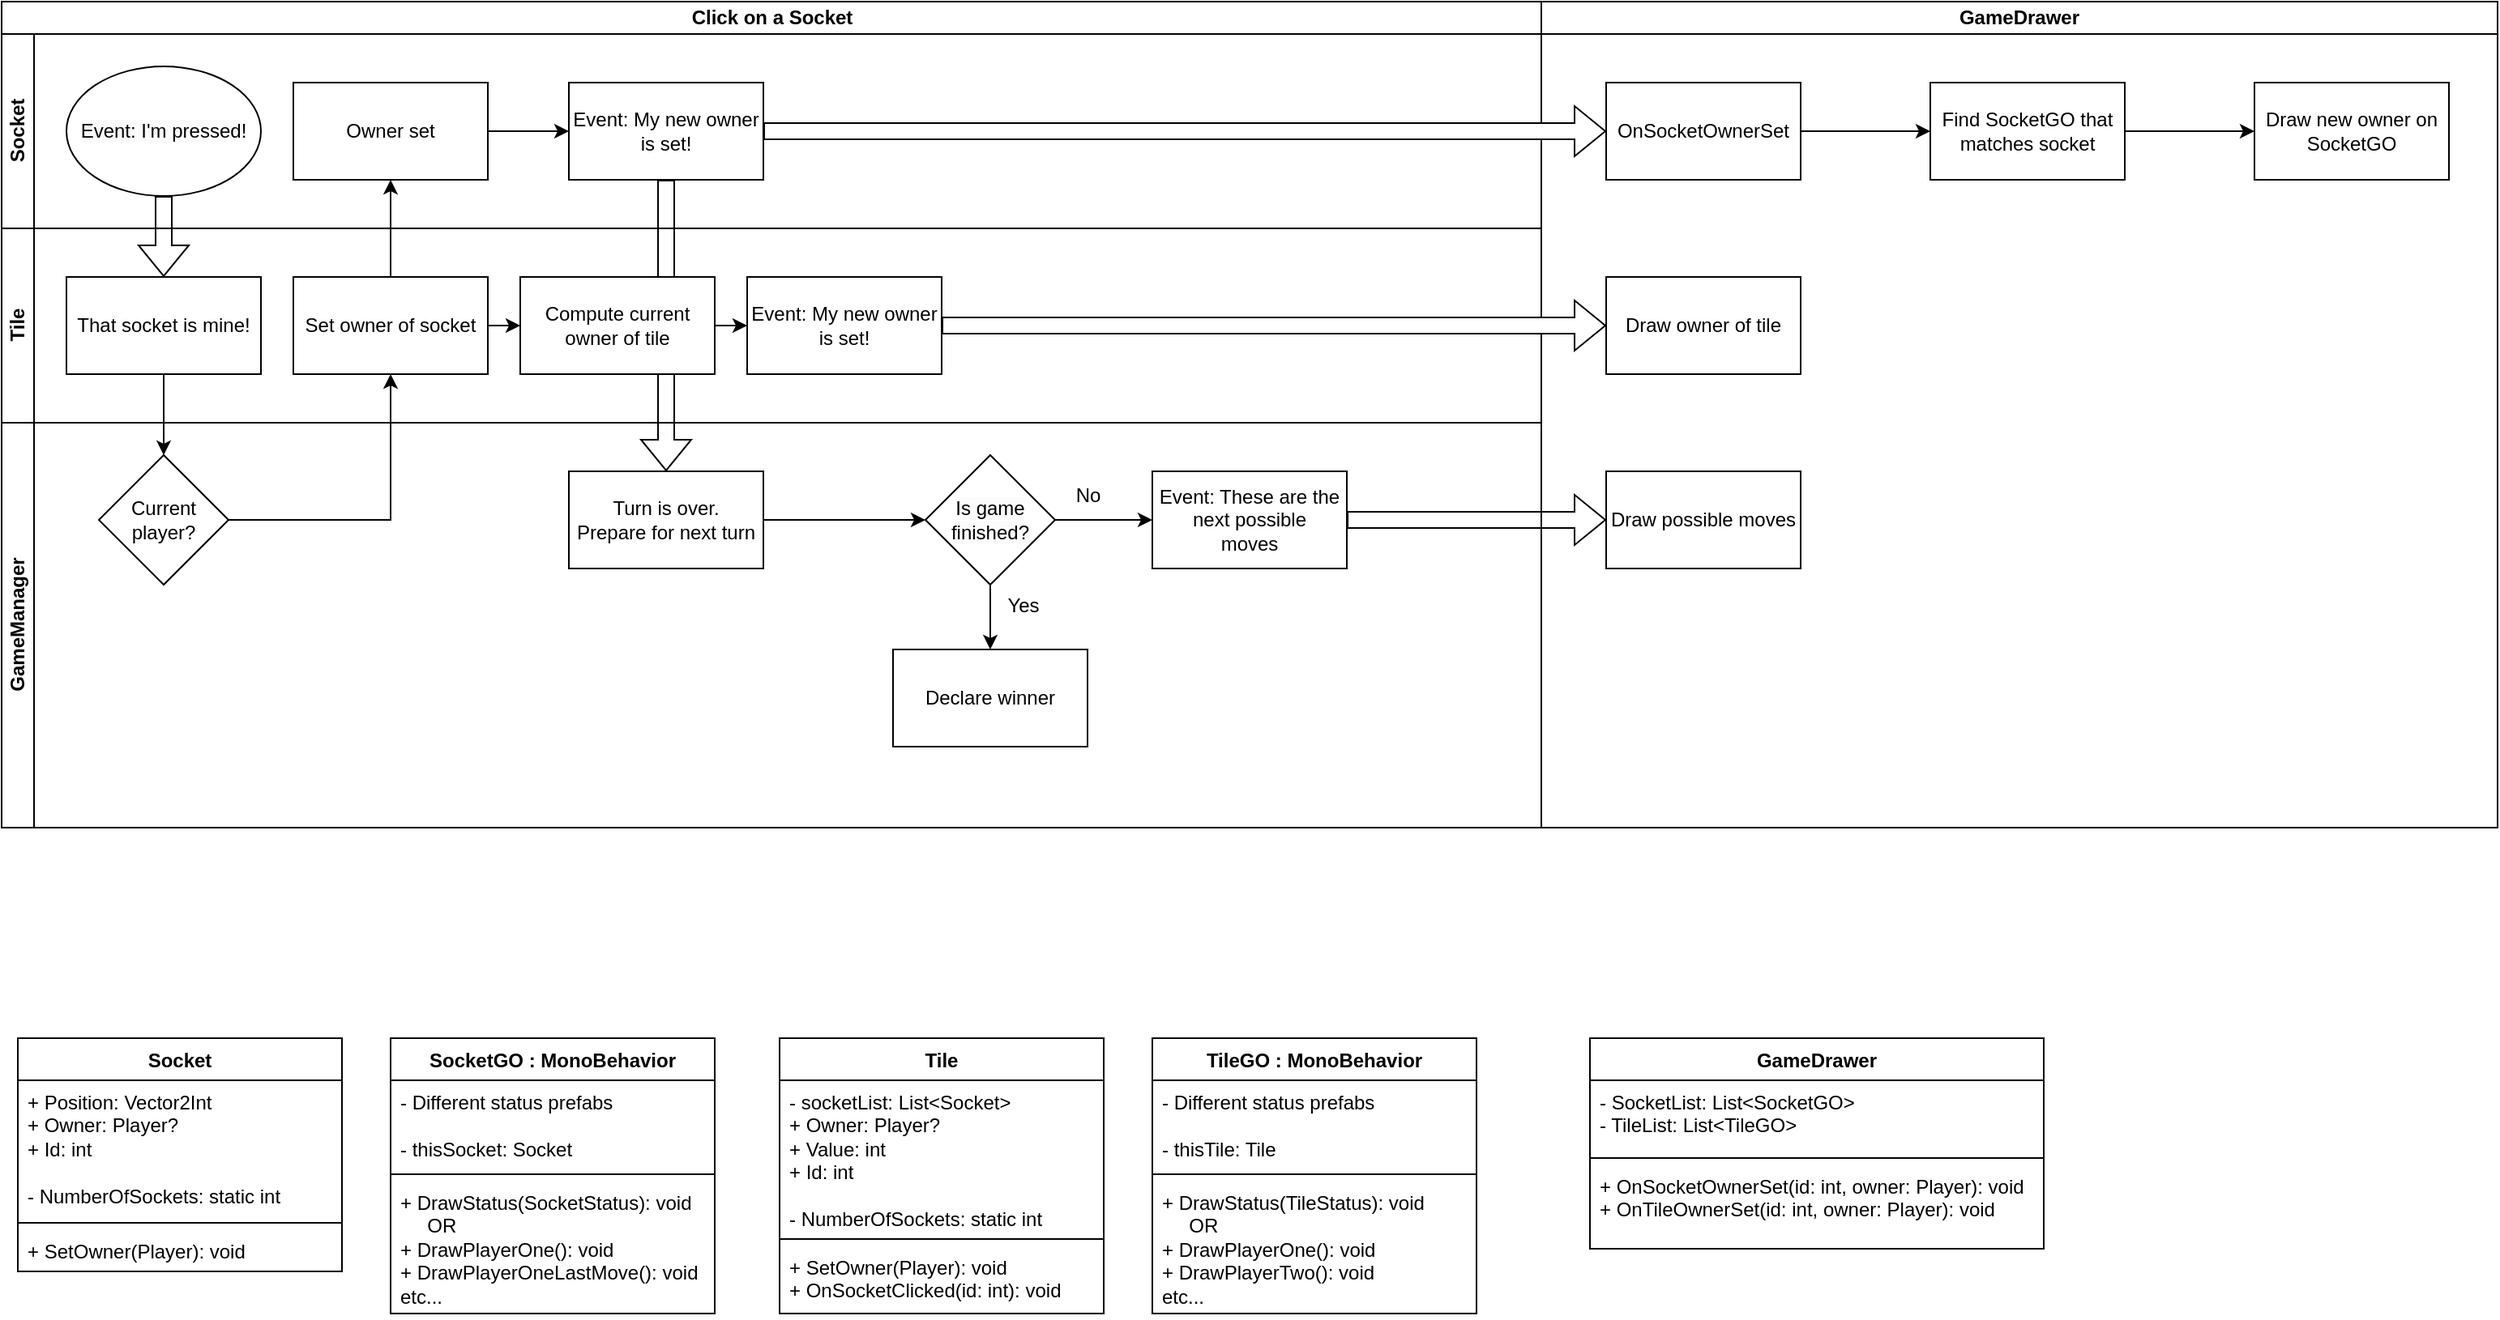 <mxfile version="21.5.0" type="device" pages="3">
  <diagram name="ClickOnSocket" id="bOXq31utXgleoFgA5yW1">
    <mxGraphModel dx="1418" dy="828" grid="1" gridSize="10" guides="1" tooltips="1" connect="1" arrows="1" fold="1" page="1" pageScale="1" pageWidth="1654" pageHeight="1169" math="0" shadow="0">
      <root>
        <mxCell id="0" />
        <mxCell id="1" parent="0" />
        <mxCell id="3fX1n-V567-i2kW8NxkY-3" value="Click on a Socket" style="swimlane;childLayout=stackLayout;resizeParent=1;resizeParentMax=0;horizontal=1;startSize=20;horizontalStack=0;html=1;" parent="1" vertex="1">
          <mxGeometry x="40" y="40" width="950" height="510" as="geometry" />
        </mxCell>
        <mxCell id="3fX1n-V567-i2kW8NxkY-4" value="Socket" style="swimlane;startSize=20;horizontal=0;html=1;" parent="3fX1n-V567-i2kW8NxkY-3" vertex="1">
          <mxGeometry y="20" width="950" height="120" as="geometry" />
        </mxCell>
        <mxCell id="3fX1n-V567-i2kW8NxkY-11" value="Owner set" style="rounded=0;whiteSpace=wrap;html=1;" parent="3fX1n-V567-i2kW8NxkY-4" vertex="1">
          <mxGeometry x="180" y="30" width="120" height="60" as="geometry" />
        </mxCell>
        <mxCell id="3fX1n-V567-i2kW8NxkY-27" value="&lt;span style=&quot;color: rgb(0, 0, 0); font-family: Helvetica; font-size: 12px; font-style: normal; font-variant-ligatures: normal; font-variant-caps: normal; font-weight: 400; letter-spacing: normal; orphans: 2; text-align: center; text-indent: 0px; text-transform: none; widows: 2; word-spacing: 0px; -webkit-text-stroke-width: 0px; background-color: rgb(251, 251, 251); text-decoration-thickness: initial; text-decoration-style: initial; text-decoration-color: initial; float: none; display: inline !important;&quot;&gt;Event: I&#39;m pressed!&lt;/span&gt;" style="ellipse;whiteSpace=wrap;html=1;" parent="3fX1n-V567-i2kW8NxkY-4" vertex="1">
          <mxGeometry x="40" y="20" width="120" height="80" as="geometry" />
        </mxCell>
        <mxCell id="3fX1n-V567-i2kW8NxkY-28" value="Event: My new owner is set!" style="rounded=0;whiteSpace=wrap;html=1;" parent="3fX1n-V567-i2kW8NxkY-4" vertex="1">
          <mxGeometry x="350" y="30" width="120" height="60" as="geometry" />
        </mxCell>
        <mxCell id="3fX1n-V567-i2kW8NxkY-30" value="" style="endArrow=classic;html=1;rounded=0;exitX=1;exitY=0.5;exitDx=0;exitDy=0;entryX=0;entryY=0.5;entryDx=0;entryDy=0;" parent="3fX1n-V567-i2kW8NxkY-4" source="3fX1n-V567-i2kW8NxkY-11" target="3fX1n-V567-i2kW8NxkY-28" edge="1">
          <mxGeometry width="50" height="50" relative="1" as="geometry">
            <mxPoint x="320" y="70" as="sourcePoint" />
            <mxPoint x="370" y="20" as="targetPoint" />
          </mxGeometry>
        </mxCell>
        <mxCell id="3fX1n-V567-i2kW8NxkY-42" value="" style="shape=flexArrow;endArrow=classic;html=1;rounded=0;exitX=0.5;exitY=1;exitDx=0;exitDy=0;entryX=0.5;entryY=0;entryDx=0;entryDy=0;fillColor=default;" parent="3fX1n-V567-i2kW8NxkY-3" source="3fX1n-V567-i2kW8NxkY-28" target="3fX1n-V567-i2kW8NxkY-41" edge="1">
          <mxGeometry width="50" height="50" relative="1" as="geometry">
            <mxPoint x="540" y="330" as="sourcePoint" />
            <mxPoint x="590" y="280" as="targetPoint" />
          </mxGeometry>
        </mxCell>
        <mxCell id="3fX1n-V567-i2kW8NxkY-5" value="Tile" style="swimlane;startSize=20;horizontal=0;html=1;" parent="3fX1n-V567-i2kW8NxkY-3" vertex="1">
          <mxGeometry y="140" width="950" height="120" as="geometry" />
        </mxCell>
        <mxCell id="3fX1n-V567-i2kW8NxkY-8" value="That socket is mine!" style="rounded=0;whiteSpace=wrap;html=1;" parent="3fX1n-V567-i2kW8NxkY-5" vertex="1">
          <mxGeometry x="40" y="30" width="120" height="60" as="geometry" />
        </mxCell>
        <mxCell id="3fX1n-V567-i2kW8NxkY-16" value="Set owner of socket" style="rounded=0;whiteSpace=wrap;html=1;" parent="3fX1n-V567-i2kW8NxkY-5" vertex="1">
          <mxGeometry x="180" y="30" width="120" height="60" as="geometry" />
        </mxCell>
        <mxCell id="3fX1n-V567-i2kW8NxkY-33" style="edgeStyle=orthogonalEdgeStyle;rounded=0;orthogonalLoop=1;jettySize=auto;html=1;entryX=0;entryY=0.5;entryDx=0;entryDy=0;" parent="3fX1n-V567-i2kW8NxkY-5" source="3fX1n-V567-i2kW8NxkY-18" target="3fX1n-V567-i2kW8NxkY-31" edge="1">
          <mxGeometry relative="1" as="geometry" />
        </mxCell>
        <mxCell id="3fX1n-V567-i2kW8NxkY-21" value="" style="endArrow=classic;html=1;rounded=0;exitX=1;exitY=0.5;exitDx=0;exitDy=0;entryX=0;entryY=0.5;entryDx=0;entryDy=0;" parent="3fX1n-V567-i2kW8NxkY-5" source="3fX1n-V567-i2kW8NxkY-16" target="3fX1n-V567-i2kW8NxkY-18" edge="1">
          <mxGeometry width="50" height="50" relative="1" as="geometry">
            <mxPoint x="570" y="210" as="sourcePoint" />
            <mxPoint x="620" y="160" as="targetPoint" />
          </mxGeometry>
        </mxCell>
        <mxCell id="3fX1n-V567-i2kW8NxkY-31" value="Event: My new owner is set!" style="rounded=0;whiteSpace=wrap;html=1;" parent="3fX1n-V567-i2kW8NxkY-5" vertex="1">
          <mxGeometry x="460" y="30" width="120" height="60" as="geometry" />
        </mxCell>
        <mxCell id="3fX1n-V567-i2kW8NxkY-18" value="Compute current owner of tile" style="rounded=0;whiteSpace=wrap;html=1;fillColor=#FFFFFF;" parent="3fX1n-V567-i2kW8NxkY-5" vertex="1">
          <mxGeometry x="320" y="30" width="120" height="60" as="geometry" />
        </mxCell>
        <mxCell id="3fX1n-V567-i2kW8NxkY-6" value="GameManager" style="swimlane;startSize=20;horizontal=0;html=1;" parent="3fX1n-V567-i2kW8NxkY-3" vertex="1">
          <mxGeometry y="260" width="950" height="250" as="geometry" />
        </mxCell>
        <mxCell id="3fX1n-V567-i2kW8NxkY-13" value="Current&lt;br&gt;player?" style="rhombus;whiteSpace=wrap;html=1;" parent="3fX1n-V567-i2kW8NxkY-6" vertex="1">
          <mxGeometry x="60" y="20" width="80" height="80" as="geometry" />
        </mxCell>
        <mxCell id="xp3UwclnBd1iq_QVcI6i-31" value="" style="edgeStyle=orthogonalEdgeStyle;rounded=0;orthogonalLoop=1;jettySize=auto;html=1;" parent="3fX1n-V567-i2kW8NxkY-6" source="3fX1n-V567-i2kW8NxkY-41" target="xp3UwclnBd1iq_QVcI6i-30" edge="1">
          <mxGeometry relative="1" as="geometry" />
        </mxCell>
        <mxCell id="3fX1n-V567-i2kW8NxkY-41" value="Turn is over.&lt;br&gt;Prepare for next turn" style="rounded=0;whiteSpace=wrap;html=1;" parent="3fX1n-V567-i2kW8NxkY-6" vertex="1">
          <mxGeometry x="350" y="30" width="120" height="60" as="geometry" />
        </mxCell>
        <mxCell id="xp3UwclnBd1iq_QVcI6i-33" value="" style="edgeStyle=orthogonalEdgeStyle;rounded=0;orthogonalLoop=1;jettySize=auto;html=1;" parent="3fX1n-V567-i2kW8NxkY-6" source="xp3UwclnBd1iq_QVcI6i-30" target="xp3UwclnBd1iq_QVcI6i-32" edge="1">
          <mxGeometry relative="1" as="geometry" />
        </mxCell>
        <mxCell id="xp3UwclnBd1iq_QVcI6i-36" value="" style="edgeStyle=orthogonalEdgeStyle;rounded=0;orthogonalLoop=1;jettySize=auto;html=1;" parent="3fX1n-V567-i2kW8NxkY-6" source="xp3UwclnBd1iq_QVcI6i-30" target="xp3UwclnBd1iq_QVcI6i-35" edge="1">
          <mxGeometry relative="1" as="geometry" />
        </mxCell>
        <mxCell id="xp3UwclnBd1iq_QVcI6i-30" value="&lt;span style=&quot;color: rgb(0, 0, 0); font-family: Helvetica; font-size: 12px; font-style: normal; font-variant-ligatures: normal; font-variant-caps: normal; font-weight: 400; letter-spacing: normal; orphans: 2; text-align: center; text-indent: 0px; text-transform: none; widows: 2; word-spacing: 0px; -webkit-text-stroke-width: 0px; background-color: rgb(251, 251, 251); text-decoration-thickness: initial; text-decoration-style: initial; text-decoration-color: initial; float: none; display: inline !important;&quot;&gt;Is game finished?&lt;/span&gt;" style="rhombus;whiteSpace=wrap;html=1;rounded=0;" parent="3fX1n-V567-i2kW8NxkY-6" vertex="1">
          <mxGeometry x="570" y="20" width="80" height="80" as="geometry" />
        </mxCell>
        <mxCell id="xp3UwclnBd1iq_QVcI6i-32" value="Declare winner" style="whiteSpace=wrap;html=1;rounded=0;" parent="3fX1n-V567-i2kW8NxkY-6" vertex="1">
          <mxGeometry x="550" y="140" width="120" height="60" as="geometry" />
        </mxCell>
        <mxCell id="xp3UwclnBd1iq_QVcI6i-35" value="Event: These are the next possible&lt;br&gt;moves" style="whiteSpace=wrap;html=1;rounded=0;" parent="3fX1n-V567-i2kW8NxkY-6" vertex="1">
          <mxGeometry x="710" y="30" width="120" height="60" as="geometry" />
        </mxCell>
        <mxCell id="xp3UwclnBd1iq_QVcI6i-37" value="No" style="text;html=1;align=center;verticalAlign=middle;resizable=0;points=[];autosize=1;strokeColor=none;fillColor=none;" parent="3fX1n-V567-i2kW8NxkY-6" vertex="1">
          <mxGeometry x="650" y="30" width="40" height="30" as="geometry" />
        </mxCell>
        <mxCell id="3fX1n-V567-i2kW8NxkY-14" value="" style="endArrow=classic;html=1;rounded=0;exitX=0.5;exitY=1;exitDx=0;exitDy=0;entryX=0.5;entryY=0;entryDx=0;entryDy=0;" parent="3fX1n-V567-i2kW8NxkY-3" source="3fX1n-V567-i2kW8NxkY-8" target="3fX1n-V567-i2kW8NxkY-13" edge="1">
          <mxGeometry width="50" height="50" relative="1" as="geometry">
            <mxPoint x="220" y="230" as="sourcePoint" />
            <mxPoint x="270" y="180" as="targetPoint" />
          </mxGeometry>
        </mxCell>
        <mxCell id="3fX1n-V567-i2kW8NxkY-17" value="" style="endArrow=classic;html=1;rounded=0;exitX=0.5;exitY=0;exitDx=0;exitDy=0;entryX=0.5;entryY=1;entryDx=0;entryDy=0;" parent="3fX1n-V567-i2kW8NxkY-3" source="3fX1n-V567-i2kW8NxkY-16" target="3fX1n-V567-i2kW8NxkY-11" edge="1">
          <mxGeometry width="50" height="50" relative="1" as="geometry">
            <mxPoint x="250" y="150" as="sourcePoint" />
            <mxPoint x="300" y="120" as="targetPoint" />
          </mxGeometry>
        </mxCell>
        <mxCell id="3fX1n-V567-i2kW8NxkY-15" value="" style="endArrow=classic;html=1;rounded=0;exitX=1;exitY=0.5;exitDx=0;exitDy=0;entryX=0.5;entryY=1;entryDx=0;entryDy=0;" parent="3fX1n-V567-i2kW8NxkY-3" source="3fX1n-V567-i2kW8NxkY-13" target="3fX1n-V567-i2kW8NxkY-16" edge="1">
          <mxGeometry width="50" height="50" relative="1" as="geometry">
            <mxPoint x="160" y="320" as="sourcePoint" />
            <mxPoint x="190" y="270" as="targetPoint" />
            <Array as="points">
              <mxPoint x="240" y="320" />
            </Array>
          </mxGeometry>
        </mxCell>
        <mxCell id="3fX1n-V567-i2kW8NxkY-37" value="" style="shape=flexArrow;endArrow=classic;html=1;rounded=0;exitX=0.5;exitY=1;exitDx=0;exitDy=0;" parent="3fX1n-V567-i2kW8NxkY-3" source="3fX1n-V567-i2kW8NxkY-27" target="3fX1n-V567-i2kW8NxkY-8" edge="1">
          <mxGeometry width="50" height="50" relative="1" as="geometry">
            <mxPoint x="570" y="350" as="sourcePoint" />
            <mxPoint x="620" y="300" as="targetPoint" />
          </mxGeometry>
        </mxCell>
        <mxCell id="3fX1n-V567-i2kW8NxkY-23" value="GameDrawer" style="swimlane;whiteSpace=wrap;html=1;startSize=20;" parent="1" vertex="1">
          <mxGeometry x="990" y="40" width="590" height="510" as="geometry">
            <mxRectangle x="710" y="40" width="110" height="30" as="alternateBounds" />
          </mxGeometry>
        </mxCell>
        <mxCell id="xp3UwclnBd1iq_QVcI6i-15" value="" style="edgeStyle=orthogonalEdgeStyle;rounded=0;orthogonalLoop=1;jettySize=auto;html=1;" parent="3fX1n-V567-i2kW8NxkY-23" source="3fX1n-V567-i2kW8NxkY-38" target="xp3UwclnBd1iq_QVcI6i-14" edge="1">
          <mxGeometry relative="1" as="geometry" />
        </mxCell>
        <mxCell id="3fX1n-V567-i2kW8NxkY-38" value="OnSocketOwnerSet" style="rounded=0;whiteSpace=wrap;html=1;" parent="3fX1n-V567-i2kW8NxkY-23" vertex="1">
          <mxGeometry x="40" y="50" width="120" height="60" as="geometry" />
        </mxCell>
        <mxCell id="3fX1n-V567-i2kW8NxkY-39" value="Draw owner of tile" style="rounded=0;whiteSpace=wrap;html=1;" parent="3fX1n-V567-i2kW8NxkY-23" vertex="1">
          <mxGeometry x="40" y="170" width="120" height="60" as="geometry" />
        </mxCell>
        <mxCell id="xp3UwclnBd1iq_QVcI6i-17" value="" style="edgeStyle=orthogonalEdgeStyle;rounded=0;orthogonalLoop=1;jettySize=auto;html=1;" parent="3fX1n-V567-i2kW8NxkY-23" source="xp3UwclnBd1iq_QVcI6i-14" target="xp3UwclnBd1iq_QVcI6i-16" edge="1">
          <mxGeometry relative="1" as="geometry" />
        </mxCell>
        <mxCell id="xp3UwclnBd1iq_QVcI6i-14" value="Find SocketGO that matches socket" style="whiteSpace=wrap;html=1;rounded=0;" parent="3fX1n-V567-i2kW8NxkY-23" vertex="1">
          <mxGeometry x="240" y="50" width="120" height="60" as="geometry" />
        </mxCell>
        <mxCell id="xp3UwclnBd1iq_QVcI6i-16" value="Draw new owner on SocketGO" style="whiteSpace=wrap;html=1;rounded=0;" parent="3fX1n-V567-i2kW8NxkY-23" vertex="1">
          <mxGeometry x="440" y="50" width="120" height="60" as="geometry" />
        </mxCell>
        <mxCell id="xp3UwclnBd1iq_QVcI6i-40" value="Draw possible moves" style="rounded=0;whiteSpace=wrap;html=1;" parent="3fX1n-V567-i2kW8NxkY-23" vertex="1">
          <mxGeometry x="40" y="290" width="120" height="60" as="geometry" />
        </mxCell>
        <mxCell id="3fX1n-V567-i2kW8NxkY-35" value="" style="shape=flexArrow;endArrow=classic;html=1;rounded=0;exitX=1;exitY=0.5;exitDx=0;exitDy=0;entryX=0;entryY=0.5;entryDx=0;entryDy=0;fillColor=default;" parent="1" source="3fX1n-V567-i2kW8NxkY-31" target="3fX1n-V567-i2kW8NxkY-39" edge="1">
          <mxGeometry width="50" height="50" relative="1" as="geometry">
            <mxPoint x="610" y="390" as="sourcePoint" />
            <mxPoint x="720" y="240" as="targetPoint" />
          </mxGeometry>
        </mxCell>
        <mxCell id="3fX1n-V567-i2kW8NxkY-36" value="" style="shape=flexArrow;endArrow=classic;html=1;rounded=0;exitX=1;exitY=0.5;exitDx=0;exitDy=0;entryX=0;entryY=0.5;entryDx=0;entryDy=0;fillColor=default;" parent="1" source="3fX1n-V567-i2kW8NxkY-28" target="3fX1n-V567-i2kW8NxkY-38" edge="1">
          <mxGeometry width="50" height="50" relative="1" as="geometry">
            <mxPoint x="570" y="150" as="sourcePoint" />
            <mxPoint x="750" y="120" as="targetPoint" />
          </mxGeometry>
        </mxCell>
        <mxCell id="3fX1n-V567-i2kW8NxkY-47" value="Socket" style="swimlane;fontStyle=1;align=center;verticalAlign=top;childLayout=stackLayout;horizontal=1;startSize=26;horizontalStack=0;resizeParent=1;resizeParentMax=0;resizeLast=0;collapsible=1;marginBottom=0;whiteSpace=wrap;html=1;" parent="1" vertex="1">
          <mxGeometry x="50" y="680" width="200" height="144" as="geometry" />
        </mxCell>
        <mxCell id="3fX1n-V567-i2kW8NxkY-48" value="+ Position: Vector2Int&lt;br&gt;+ Owner: Player?&lt;br&gt;+ Id: int&lt;br&gt;&lt;br&gt;- NumberOfSockets: static int" style="text;strokeColor=none;fillColor=none;align=left;verticalAlign=top;spacingLeft=4;spacingRight=4;overflow=hidden;rotatable=0;points=[[0,0.5],[1,0.5]];portConstraint=eastwest;whiteSpace=wrap;html=1;" parent="3fX1n-V567-i2kW8NxkY-47" vertex="1">
          <mxGeometry y="26" width="200" height="84" as="geometry" />
        </mxCell>
        <mxCell id="3fX1n-V567-i2kW8NxkY-49" value="" style="line;strokeWidth=1;fillColor=none;align=left;verticalAlign=middle;spacingTop=-1;spacingLeft=3;spacingRight=3;rotatable=0;labelPosition=right;points=[];portConstraint=eastwest;strokeColor=inherit;" parent="3fX1n-V567-i2kW8NxkY-47" vertex="1">
          <mxGeometry y="110" width="200" height="8" as="geometry" />
        </mxCell>
        <mxCell id="3fX1n-V567-i2kW8NxkY-50" value="+ SetOwner(Player): void" style="text;strokeColor=none;fillColor=none;align=left;verticalAlign=top;spacingLeft=4;spacingRight=4;overflow=hidden;rotatable=0;points=[[0,0.5],[1,0.5]];portConstraint=eastwest;whiteSpace=wrap;html=1;" parent="3fX1n-V567-i2kW8NxkY-47" vertex="1">
          <mxGeometry y="118" width="200" height="26" as="geometry" />
        </mxCell>
        <mxCell id="3fX1n-V567-i2kW8NxkY-51" value="SocketGO : MonoBehavior" style="swimlane;fontStyle=1;align=center;verticalAlign=top;childLayout=stackLayout;horizontal=1;startSize=26;horizontalStack=0;resizeParent=1;resizeParentMax=0;resizeLast=0;collapsible=1;marginBottom=0;whiteSpace=wrap;html=1;" parent="1" vertex="1">
          <mxGeometry x="280" y="680" width="200" height="170" as="geometry">
            <mxRectangle x="240" y="480" width="190" height="30" as="alternateBounds" />
          </mxGeometry>
        </mxCell>
        <mxCell id="3fX1n-V567-i2kW8NxkY-52" value="- Different status prefabs&lt;br&gt;&lt;br&gt;- thisSocket: Socket" style="text;strokeColor=none;fillColor=none;align=left;verticalAlign=top;spacingLeft=4;spacingRight=4;overflow=hidden;rotatable=0;points=[[0,0.5],[1,0.5]];portConstraint=eastwest;whiteSpace=wrap;html=1;" parent="3fX1n-V567-i2kW8NxkY-51" vertex="1">
          <mxGeometry y="26" width="200" height="54" as="geometry" />
        </mxCell>
        <mxCell id="3fX1n-V567-i2kW8NxkY-53" value="" style="line;strokeWidth=1;fillColor=none;align=left;verticalAlign=middle;spacingTop=-1;spacingLeft=3;spacingRight=3;rotatable=0;labelPosition=right;points=[];portConstraint=eastwest;strokeColor=inherit;" parent="3fX1n-V567-i2kW8NxkY-51" vertex="1">
          <mxGeometry y="80" width="200" height="8" as="geometry" />
        </mxCell>
        <mxCell id="3fX1n-V567-i2kW8NxkY-54" value="+ DrawStatus(SocketStatus): void&lt;br&gt;&amp;nbsp; &amp;nbsp; &amp;nbsp;OR&lt;br&gt;+ DrawPlayerOne(): void&lt;br&gt;+ DrawPlayerOneLastMove(): void&lt;br&gt;etc...&lt;br&gt;" style="text;strokeColor=none;fillColor=none;align=left;verticalAlign=top;spacingLeft=4;spacingRight=4;overflow=hidden;rotatable=0;points=[[0,0.5],[1,0.5]];portConstraint=eastwest;whiteSpace=wrap;html=1;" parent="3fX1n-V567-i2kW8NxkY-51" vertex="1">
          <mxGeometry y="88" width="200" height="82" as="geometry" />
        </mxCell>
        <mxCell id="xp3UwclnBd1iq_QVcI6i-1" value="GameDrawer" style="swimlane;fontStyle=1;align=center;verticalAlign=top;childLayout=stackLayout;horizontal=1;startSize=26;horizontalStack=0;resizeParent=1;resizeParentMax=0;resizeLast=0;collapsible=1;marginBottom=0;whiteSpace=wrap;html=1;" parent="1" vertex="1">
          <mxGeometry x="1020" y="680" width="280" height="130" as="geometry" />
        </mxCell>
        <mxCell id="xp3UwclnBd1iq_QVcI6i-2" value="- SocketList: List&amp;lt;SocketGO&amp;gt;&lt;br&gt;- TileList: List&amp;lt;TileGO&amp;gt;" style="text;strokeColor=none;fillColor=none;align=left;verticalAlign=top;spacingLeft=4;spacingRight=4;overflow=hidden;rotatable=0;points=[[0,0.5],[1,0.5]];portConstraint=eastwest;whiteSpace=wrap;html=1;" parent="xp3UwclnBd1iq_QVcI6i-1" vertex="1">
          <mxGeometry y="26" width="280" height="44" as="geometry" />
        </mxCell>
        <mxCell id="xp3UwclnBd1iq_QVcI6i-3" value="" style="line;strokeWidth=1;fillColor=none;align=left;verticalAlign=middle;spacingTop=-1;spacingLeft=3;spacingRight=3;rotatable=0;labelPosition=right;points=[];portConstraint=eastwest;strokeColor=inherit;" parent="xp3UwclnBd1iq_QVcI6i-1" vertex="1">
          <mxGeometry y="70" width="280" height="8" as="geometry" />
        </mxCell>
        <mxCell id="xp3UwclnBd1iq_QVcI6i-4" value="+ OnSocketOwnerSet(id: int, owner: Player): void&lt;br&gt;+ OnTileOwnerSet(id: int, owner: Player): void" style="text;strokeColor=none;fillColor=none;align=left;verticalAlign=top;spacingLeft=4;spacingRight=4;overflow=hidden;rotatable=0;points=[[0,0.5],[1,0.5]];portConstraint=eastwest;whiteSpace=wrap;html=1;" parent="xp3UwclnBd1iq_QVcI6i-1" vertex="1">
          <mxGeometry y="78" width="280" height="52" as="geometry" />
        </mxCell>
        <mxCell id="xp3UwclnBd1iq_QVcI6i-18" value="Tile" style="swimlane;fontStyle=1;align=center;verticalAlign=top;childLayout=stackLayout;horizontal=1;startSize=26;horizontalStack=0;resizeParent=1;resizeParentMax=0;resizeLast=0;collapsible=1;marginBottom=0;whiteSpace=wrap;html=1;" parent="1" vertex="1">
          <mxGeometry x="520" y="680" width="200" height="170" as="geometry" />
        </mxCell>
        <mxCell id="xp3UwclnBd1iq_QVcI6i-19" value="- socketList: List&amp;lt;Socket&amp;gt;&lt;br&gt;+ Owner: Player?&lt;br&gt;+ Value: int&lt;br&gt;+ Id: int&lt;br&gt;&lt;br&gt;- NumberOfSockets: static int" style="text;strokeColor=none;fillColor=none;align=left;verticalAlign=top;spacingLeft=4;spacingRight=4;overflow=hidden;rotatable=0;points=[[0,0.5],[1,0.5]];portConstraint=eastwest;whiteSpace=wrap;html=1;" parent="xp3UwclnBd1iq_QVcI6i-18" vertex="1">
          <mxGeometry y="26" width="200" height="94" as="geometry" />
        </mxCell>
        <mxCell id="xp3UwclnBd1iq_QVcI6i-20" value="" style="line;strokeWidth=1;fillColor=none;align=left;verticalAlign=middle;spacingTop=-1;spacingLeft=3;spacingRight=3;rotatable=0;labelPosition=right;points=[];portConstraint=eastwest;strokeColor=inherit;" parent="xp3UwclnBd1iq_QVcI6i-18" vertex="1">
          <mxGeometry y="120" width="200" height="8" as="geometry" />
        </mxCell>
        <mxCell id="xp3UwclnBd1iq_QVcI6i-21" value="+ SetOwner(Player): void&lt;br&gt;+ OnSocketClicked(id: int): void" style="text;strokeColor=none;fillColor=none;align=left;verticalAlign=top;spacingLeft=4;spacingRight=4;overflow=hidden;rotatable=0;points=[[0,0.5],[1,0.5]];portConstraint=eastwest;whiteSpace=wrap;html=1;" parent="xp3UwclnBd1iq_QVcI6i-18" vertex="1">
          <mxGeometry y="128" width="200" height="42" as="geometry" />
        </mxCell>
        <mxCell id="xp3UwclnBd1iq_QVcI6i-22" value="TileGO : MonoBehavior" style="swimlane;fontStyle=1;align=center;verticalAlign=top;childLayout=stackLayout;horizontal=1;startSize=26;horizontalStack=0;resizeParent=1;resizeParentMax=0;resizeLast=0;collapsible=1;marginBottom=0;whiteSpace=wrap;html=1;" parent="1" vertex="1">
          <mxGeometry x="750" y="680" width="200" height="170" as="geometry">
            <mxRectangle x="240" y="480" width="190" height="30" as="alternateBounds" />
          </mxGeometry>
        </mxCell>
        <mxCell id="xp3UwclnBd1iq_QVcI6i-23" value="- Different status prefabs&lt;br&gt;&lt;br&gt;- thisTile: Tile" style="text;strokeColor=none;fillColor=none;align=left;verticalAlign=top;spacingLeft=4;spacingRight=4;overflow=hidden;rotatable=0;points=[[0,0.5],[1,0.5]];portConstraint=eastwest;whiteSpace=wrap;html=1;" parent="xp3UwclnBd1iq_QVcI6i-22" vertex="1">
          <mxGeometry y="26" width="200" height="54" as="geometry" />
        </mxCell>
        <mxCell id="xp3UwclnBd1iq_QVcI6i-24" value="" style="line;strokeWidth=1;fillColor=none;align=left;verticalAlign=middle;spacingTop=-1;spacingLeft=3;spacingRight=3;rotatable=0;labelPosition=right;points=[];portConstraint=eastwest;strokeColor=inherit;" parent="xp3UwclnBd1iq_QVcI6i-22" vertex="1">
          <mxGeometry y="80" width="200" height="8" as="geometry" />
        </mxCell>
        <mxCell id="xp3UwclnBd1iq_QVcI6i-25" value="+ DrawStatus(TileStatus): void&lt;br&gt;&amp;nbsp; &amp;nbsp; &amp;nbsp;OR&lt;br&gt;+ DrawPlayerOne(): void&lt;br&gt;+ DrawPlayerTwo(): void&lt;br&gt;etc..." style="text;strokeColor=none;fillColor=none;align=left;verticalAlign=top;spacingLeft=4;spacingRight=4;overflow=hidden;rotatable=0;points=[[0,0.5],[1,0.5]];portConstraint=eastwest;whiteSpace=wrap;html=1;" parent="xp3UwclnBd1iq_QVcI6i-22" vertex="1">
          <mxGeometry y="88" width="200" height="82" as="geometry" />
        </mxCell>
        <mxCell id="xp3UwclnBd1iq_QVcI6i-34" value="Yes" style="text;html=1;align=center;verticalAlign=middle;resizable=0;points=[];autosize=1;strokeColor=none;fillColor=none;" parent="1" vertex="1">
          <mxGeometry x="650" y="398" width="40" height="30" as="geometry" />
        </mxCell>
        <mxCell id="xp3UwclnBd1iq_QVcI6i-39" value="" style="shape=flexArrow;endArrow=classic;html=1;rounded=0;exitX=1;exitY=0.5;exitDx=0;exitDy=0;entryX=0;entryY=0.5;entryDx=0;entryDy=0;" parent="1" source="xp3UwclnBd1iq_QVcI6i-35" target="xp3UwclnBd1iq_QVcI6i-40" edge="1">
          <mxGeometry width="50" height="50" relative="1" as="geometry">
            <mxPoint x="910" y="390" as="sourcePoint" />
            <mxPoint x="1030" y="360" as="targetPoint" />
          </mxGeometry>
        </mxCell>
      </root>
    </mxGraphModel>
  </diagram>
  <diagram id="IW_RQ8putHj4dlok4Hof" name="GenerateBoard">
    <mxGraphModel dx="1418" dy="828" grid="1" gridSize="10" guides="1" tooltips="1" connect="1" arrows="1" fold="1" page="1" pageScale="1" pageWidth="1654" pageHeight="1169" math="0" shadow="0">
      <root>
        <mxCell id="0" />
        <mxCell id="1" parent="0" />
        <mxCell id="kd-oe5FLQhAcnbm9yZPU-1" value="Generate board" style="swimlane;childLayout=stackLayout;resizeParent=1;resizeParentMax=0;horizontal=1;startSize=20;horizontalStack=0;html=1;" parent="1" vertex="1">
          <mxGeometry x="70" y="60" width="670" height="380" as="geometry" />
        </mxCell>
        <mxCell id="kd-oe5FLQhAcnbm9yZPU-2" value="GameManager" style="swimlane;startSize=20;horizontal=0;html=1;" parent="kd-oe5FLQhAcnbm9yZPU-1" vertex="1">
          <mxGeometry y="20" width="670" height="120" as="geometry" />
        </mxCell>
        <mxCell id="kd-oe5FLQhAcnbm9yZPU-3" value="GameDrawer" style="swimlane;startSize=20;horizontal=0;html=1;" parent="kd-oe5FLQhAcnbm9yZPU-1" vertex="1">
          <mxGeometry y="140" width="670" height="120" as="geometry" />
        </mxCell>
        <mxCell id="kd-oe5FLQhAcnbm9yZPU-4" value="Lane 3" style="swimlane;startSize=20;horizontal=0;html=1;" parent="kd-oe5FLQhAcnbm9yZPU-1" vertex="1">
          <mxGeometry y="260" width="670" height="120" as="geometry" />
        </mxCell>
        <mxCell id="Wbzv-SPJxNMNEfYAwLdr-1" value="GameDrawer" style="swimlane;fontStyle=1;align=center;verticalAlign=top;childLayout=stackLayout;horizontal=1;startSize=26;horizontalStack=0;resizeParent=1;resizeParentMax=0;resizeLast=0;collapsible=1;marginBottom=0;whiteSpace=wrap;html=1;" parent="1" vertex="1">
          <mxGeometry x="820" y="60" width="280" height="130" as="geometry" />
        </mxCell>
        <mxCell id="Wbzv-SPJxNMNEfYAwLdr-2" value="- SocketList: List&amp;lt;SocketGO&amp;gt;&lt;br&gt;- TileList: List&amp;lt;TileGO&amp;gt;" style="text;strokeColor=none;fillColor=none;align=left;verticalAlign=top;spacingLeft=4;spacingRight=4;overflow=hidden;rotatable=0;points=[[0,0.5],[1,0.5]];portConstraint=eastwest;whiteSpace=wrap;html=1;" parent="Wbzv-SPJxNMNEfYAwLdr-1" vertex="1">
          <mxGeometry y="26" width="280" height="44" as="geometry" />
        </mxCell>
        <mxCell id="Wbzv-SPJxNMNEfYAwLdr-3" value="" style="line;strokeWidth=1;fillColor=none;align=left;verticalAlign=middle;spacingTop=-1;spacingLeft=3;spacingRight=3;rotatable=0;labelPosition=right;points=[];portConstraint=eastwest;strokeColor=inherit;" parent="Wbzv-SPJxNMNEfYAwLdr-1" vertex="1">
          <mxGeometry y="70" width="280" height="8" as="geometry" />
        </mxCell>
        <mxCell id="Wbzv-SPJxNMNEfYAwLdr-4" value="+ OnSocketOwnerSet(id: int, owner: Player): void&lt;br&gt;+ OnTileOwnerSet(id: int, owner: Player): void" style="text;strokeColor=none;fillColor=none;align=left;verticalAlign=top;spacingLeft=4;spacingRight=4;overflow=hidden;rotatable=0;points=[[0,0.5],[1,0.5]];portConstraint=eastwest;whiteSpace=wrap;html=1;" parent="Wbzv-SPJxNMNEfYAwLdr-1" vertex="1">
          <mxGeometry y="78" width="280" height="52" as="geometry" />
        </mxCell>
        <mxCell id="FP7I-uboOvT7xHReZOwp-1" value="GameManager" style="swimlane;fontStyle=1;align=center;verticalAlign=top;childLayout=stackLayout;horizontal=1;startSize=26;horizontalStack=0;resizeParent=1;resizeParentMax=0;resizeLast=0;collapsible=1;marginBottom=0;whiteSpace=wrap;html=1;" parent="1" vertex="1">
          <mxGeometry x="1130" y="60" width="280" height="130" as="geometry" />
        </mxCell>
        <mxCell id="FP7I-uboOvT7xHReZOwp-2" value="- SocketList: List&amp;lt;Socket&amp;gt;&lt;br&gt;- TileList: List&amp;lt;Tile&amp;gt;" style="text;strokeColor=none;fillColor=none;align=left;verticalAlign=top;spacingLeft=4;spacingRight=4;overflow=hidden;rotatable=0;points=[[0,0.5],[1,0.5]];portConstraint=eastwest;whiteSpace=wrap;html=1;" parent="FP7I-uboOvT7xHReZOwp-1" vertex="1">
          <mxGeometry y="26" width="280" height="44" as="geometry" />
        </mxCell>
        <mxCell id="FP7I-uboOvT7xHReZOwp-3" value="" style="line;strokeWidth=1;fillColor=none;align=left;verticalAlign=middle;spacingTop=-1;spacingLeft=3;spacingRight=3;rotatable=0;labelPosition=right;points=[];portConstraint=eastwest;strokeColor=inherit;" parent="FP7I-uboOvT7xHReZOwp-1" vertex="1">
          <mxGeometry y="70" width="280" height="8" as="geometry" />
        </mxCell>
        <mxCell id="FP7I-uboOvT7xHReZOwp-4" value="+ OnSocketOwnerSet(id: int, owner: Player): void&lt;br&gt;" style="text;strokeColor=none;fillColor=none;align=left;verticalAlign=top;spacingLeft=4;spacingRight=4;overflow=hidden;rotatable=0;points=[[0,0.5],[1,0.5]];portConstraint=eastwest;whiteSpace=wrap;html=1;" parent="FP7I-uboOvT7xHReZOwp-1" vertex="1">
          <mxGeometry y="78" width="280" height="52" as="geometry" />
        </mxCell>
      </root>
    </mxGraphModel>
  </diagram>
  <diagram id="sJLWseRc946M8Slo-uFs" name="Page-3">
    <mxGraphModel dx="388" dy="227" grid="1" gridSize="10" guides="1" tooltips="1" connect="1" arrows="1" fold="1" page="1" pageScale="1" pageWidth="1654" pageHeight="1169" math="0" shadow="0">
      <root>
        <mxCell id="0" />
        <mxCell id="1" parent="0" />
        <mxCell id="TC2wnKl7xrXdl3plLmQe-3" value="AppManager" style="swimlane;fontStyle=0;childLayout=stackLayout;horizontal=1;startSize=30;horizontalStack=0;resizeParent=1;resizeParentMax=0;resizeLast=0;collapsible=1;marginBottom=0;whiteSpace=wrap;html=1;" vertex="1" parent="1">
          <mxGeometry x="260" y="160" width="140" height="240" as="geometry" />
        </mxCell>
        <mxCell id="TC2wnKl7xrXdl3plLmQe-15" style="edgeStyle=orthogonalEdgeStyle;rounded=0;orthogonalLoop=1;jettySize=auto;html=1;exitX=0;exitY=0.5;exitDx=0;exitDy=0;entryX=0;entryY=0.5;entryDx=0;entryDy=0;" edge="1" parent="TC2wnKl7xrXdl3plLmQe-3" source="TC2wnKl7xrXdl3plLmQe-4" target="TC2wnKl7xrXdl3plLmQe-7">
          <mxGeometry relative="1" as="geometry">
            <Array as="points">
              <mxPoint y="50" />
              <mxPoint x="-60" y="50" />
              <mxPoint x="-60" y="105" />
            </Array>
          </mxGeometry>
        </mxCell>
        <mxCell id="TC2wnKl7xrXdl3plLmQe-16" style="edgeStyle=orthogonalEdgeStyle;rounded=0;orthogonalLoop=1;jettySize=auto;html=1;exitX=0;exitY=0.5;exitDx=0;exitDy=0;entryX=0;entryY=0.5;entryDx=0;entryDy=0;" edge="1" parent="TC2wnKl7xrXdl3plLmQe-3" source="TC2wnKl7xrXdl3plLmQe-4" target="TC2wnKl7xrXdl3plLmQe-8">
          <mxGeometry relative="1" as="geometry">
            <mxPoint x="-80" y="140" as="targetPoint" />
            <Array as="points">
              <mxPoint x="-70" y="45" />
              <mxPoint x="-70" y="135" />
            </Array>
          </mxGeometry>
        </mxCell>
        <mxCell id="TC2wnKl7xrXdl3plLmQe-17" style="edgeStyle=orthogonalEdgeStyle;rounded=0;orthogonalLoop=1;jettySize=auto;html=1;exitX=0;exitY=0.338;exitDx=0;exitDy=0;entryX=0;entryY=0.5;entryDx=0;entryDy=0;exitPerimeter=0;" edge="1" parent="TC2wnKl7xrXdl3plLmQe-3" source="TC2wnKl7xrXdl3plLmQe-4" target="TC2wnKl7xrXdl3plLmQe-9">
          <mxGeometry relative="1" as="geometry">
            <mxPoint x="190" y="200" as="targetPoint" />
            <Array as="points">
              <mxPoint x="-20" y="40" />
              <mxPoint x="-90" y="40" />
              <mxPoint x="-90" y="195" />
            </Array>
          </mxGeometry>
        </mxCell>
        <mxCell id="TC2wnKl7xrXdl3plLmQe-4" value="MainMenu" style="text;strokeColor=none;fillColor=none;align=left;verticalAlign=middle;spacingLeft=4;spacingRight=4;overflow=hidden;points=[[0,0.5],[1,0.5]];portConstraint=eastwest;rotatable=0;whiteSpace=wrap;html=1;" vertex="1" parent="TC2wnKl7xrXdl3plLmQe-3">
          <mxGeometry y="30" width="140" height="30" as="geometry" />
        </mxCell>
        <mxCell id="TC2wnKl7xrXdl3plLmQe-5" value="GameOverScreen" style="text;strokeColor=none;fillColor=none;align=left;verticalAlign=middle;spacingLeft=4;spacingRight=4;overflow=hidden;points=[[0,0.5],[1,0.5]];portConstraint=eastwest;rotatable=0;whiteSpace=wrap;html=1;" vertex="1" parent="TC2wnKl7xrXdl3plLmQe-3">
          <mxGeometry y="60" width="140" height="30" as="geometry" />
        </mxCell>
        <mxCell id="TC2wnKl7xrXdl3plLmQe-7" value="Options" style="text;strokeColor=none;fillColor=none;align=left;verticalAlign=middle;spacingLeft=4;spacingRight=4;overflow=hidden;points=[[0,0.5],[1,0.5]];portConstraint=eastwest;rotatable=0;whiteSpace=wrap;html=1;" vertex="1" parent="TC2wnKl7xrXdl3plLmQe-3">
          <mxGeometry y="90" width="140" height="30" as="geometry" />
        </mxCell>
        <mxCell id="TC2wnKl7xrXdl3plLmQe-8" value="Credits" style="text;strokeColor=none;fillColor=none;align=left;verticalAlign=middle;spacingLeft=4;spacingRight=4;overflow=hidden;points=[[0,0.5],[1,0.5]];portConstraint=eastwest;rotatable=0;whiteSpace=wrap;html=1;" vertex="1" parent="TC2wnKl7xrXdl3plLmQe-3">
          <mxGeometry y="120" width="140" height="30" as="geometry" />
        </mxCell>
        <mxCell id="TC2wnKl7xrXdl3plLmQe-10" value="TransitionManager" style="text;strokeColor=none;fillColor=none;align=left;verticalAlign=middle;spacingLeft=4;spacingRight=4;overflow=hidden;points=[[0,0.5],[1,0.5]];portConstraint=eastwest;rotatable=0;whiteSpace=wrap;html=1;" vertex="1" parent="TC2wnKl7xrXdl3plLmQe-3">
          <mxGeometry y="150" width="140" height="30" as="geometry" />
        </mxCell>
        <mxCell id="TC2wnKl7xrXdl3plLmQe-20" style="edgeStyle=orthogonalEdgeStyle;rounded=0;orthogonalLoop=1;jettySize=auto;html=1;exitX=1;exitY=0.5;exitDx=0;exitDy=0;entryX=1;entryY=0.667;entryDx=0;entryDy=0;entryPerimeter=0;" edge="1" parent="TC2wnKl7xrXdl3plLmQe-3" source="TC2wnKl7xrXdl3plLmQe-9" target="TC2wnKl7xrXdl3plLmQe-5">
          <mxGeometry relative="1" as="geometry">
            <mxPoint x="141" y="80" as="targetPoint" />
            <Array as="points">
              <mxPoint x="180" y="195" />
              <mxPoint x="180" y="80" />
            </Array>
          </mxGeometry>
        </mxCell>
        <mxCell id="TC2wnKl7xrXdl3plLmQe-9" value="GameManager" style="text;strokeColor=none;fillColor=none;align=left;verticalAlign=middle;spacingLeft=4;spacingRight=4;overflow=hidden;points=[[0,0.5],[1,0.5]];portConstraint=eastwest;rotatable=0;whiteSpace=wrap;html=1;" vertex="1" parent="TC2wnKl7xrXdl3plLmQe-3">
          <mxGeometry y="180" width="140" height="30" as="geometry" />
        </mxCell>
        <mxCell id="TC2wnKl7xrXdl3plLmQe-11" value="GameDrawer" style="text;strokeColor=none;fillColor=none;align=left;verticalAlign=middle;spacingLeft=4;spacingRight=4;overflow=hidden;points=[[0,0.5],[1,0.5]];portConstraint=eastwest;rotatable=0;whiteSpace=wrap;html=1;" vertex="1" parent="TC2wnKl7xrXdl3plLmQe-3">
          <mxGeometry y="210" width="140" height="30" as="geometry" />
        </mxCell>
        <mxCell id="TC2wnKl7xrXdl3plLmQe-19" style="edgeStyle=orthogonalEdgeStyle;rounded=0;orthogonalLoop=1;jettySize=auto;html=1;exitX=1;exitY=0.5;exitDx=0;exitDy=0;entryX=1.002;entryY=0.67;entryDx=0;entryDy=0;entryPerimeter=0;" edge="1" parent="TC2wnKl7xrXdl3plLmQe-3" source="TC2wnKl7xrXdl3plLmQe-5" target="TC2wnKl7xrXdl3plLmQe-4">
          <mxGeometry relative="1" as="geometry">
            <mxPoint x="160" y="40" as="targetPoint" />
            <mxPoint x="400" y="235" as="sourcePoint" />
            <Array as="points">
              <mxPoint x="190" y="75" />
              <mxPoint x="190" y="50" />
              <mxPoint x="140" y="50" />
            </Array>
          </mxGeometry>
        </mxCell>
      </root>
    </mxGraphModel>
  </diagram>
</mxfile>
